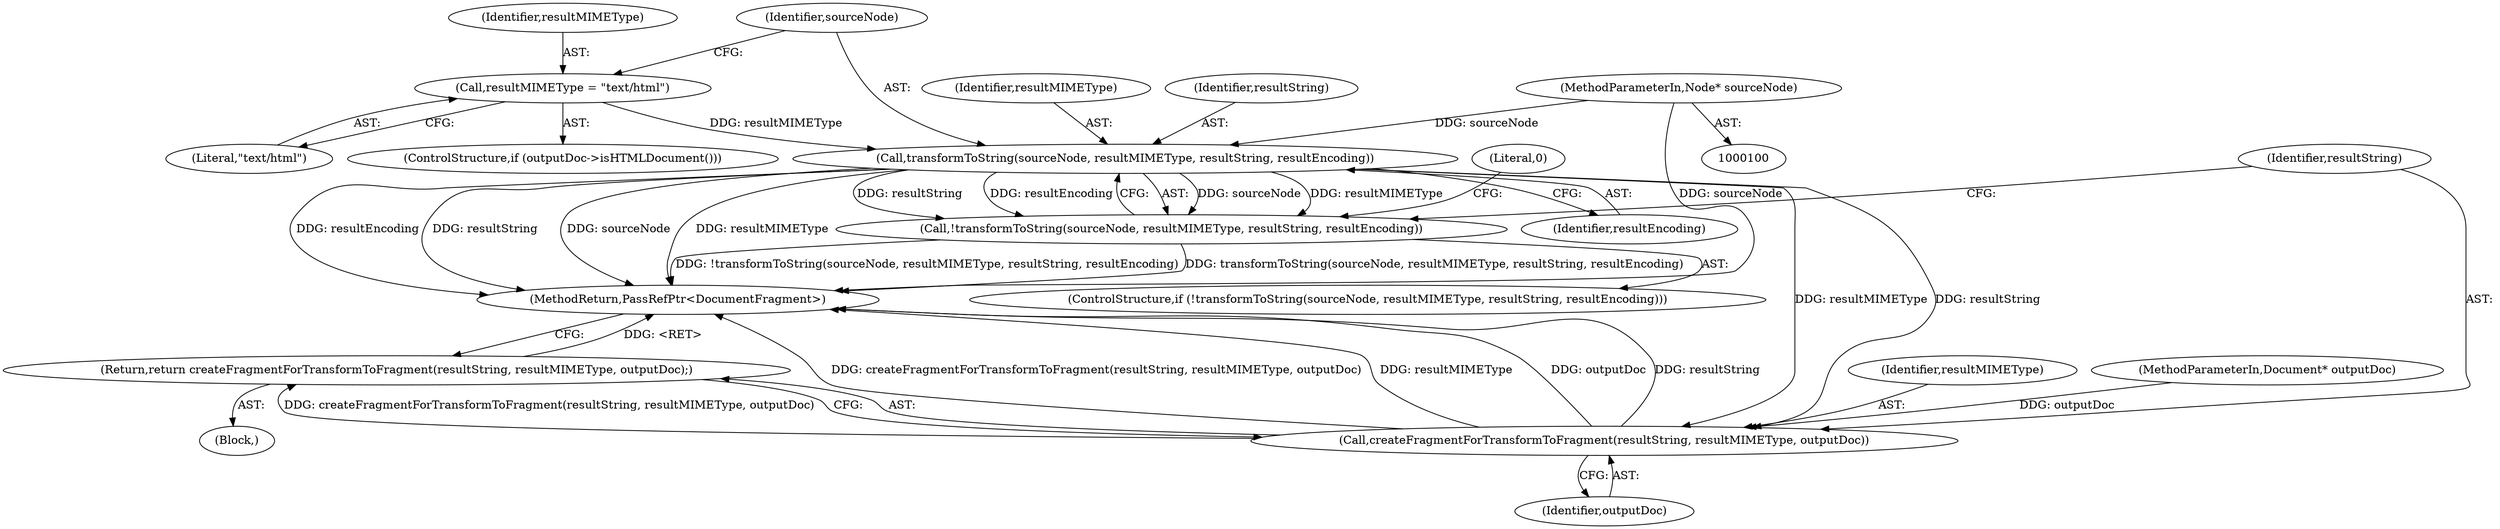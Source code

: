 digraph "0_Chrome_73edae623529f04c668268de49d00324b96166a2_10@pointer" {
"1000114" [label="(Call,transformToString(sourceNode, resultMIMEType, resultString, resultEncoding))"];
"1000101" [label="(MethodParameterIn,Node* sourceNode)"];
"1000109" [label="(Call,resultMIMEType = \"text/html\")"];
"1000113" [label="(Call,!transformToString(sourceNode, resultMIMEType, resultString, resultEncoding))"];
"1000122" [label="(Call,createFragmentForTransformToFragment(resultString, resultMIMEType, outputDoc))"];
"1000121" [label="(Return,return createFragmentForTransformToFragment(resultString, resultMIMEType, outputDoc);)"];
"1000125" [label="(Identifier,outputDoc)"];
"1000122" [label="(Call,createFragmentForTransformToFragment(resultString, resultMIMEType, outputDoc))"];
"1000123" [label="(Identifier,resultString)"];
"1000114" [label="(Call,transformToString(sourceNode, resultMIMEType, resultString, resultEncoding))"];
"1000112" [label="(ControlStructure,if (!transformToString(sourceNode, resultMIMEType, resultString, resultEncoding)))"];
"1000103" [label="(Block,)"];
"1000109" [label="(Call,resultMIMEType = \"text/html\")"];
"1000126" [label="(MethodReturn,PassRefPtr<DocumentFragment>)"];
"1000110" [label="(Identifier,resultMIMEType)"];
"1000124" [label="(Identifier,resultMIMEType)"];
"1000113" [label="(Call,!transformToString(sourceNode, resultMIMEType, resultString, resultEncoding))"];
"1000117" [label="(Identifier,resultString)"];
"1000107" [label="(ControlStructure,if (outputDoc->isHTMLDocument()))"];
"1000120" [label="(Literal,0)"];
"1000121" [label="(Return,return createFragmentForTransformToFragment(resultString, resultMIMEType, outputDoc);)"];
"1000115" [label="(Identifier,sourceNode)"];
"1000116" [label="(Identifier,resultMIMEType)"];
"1000102" [label="(MethodParameterIn,Document* outputDoc)"];
"1000101" [label="(MethodParameterIn,Node* sourceNode)"];
"1000111" [label="(Literal,\"text/html\")"];
"1000118" [label="(Identifier,resultEncoding)"];
"1000114" -> "1000113"  [label="AST: "];
"1000114" -> "1000118"  [label="CFG: "];
"1000115" -> "1000114"  [label="AST: "];
"1000116" -> "1000114"  [label="AST: "];
"1000117" -> "1000114"  [label="AST: "];
"1000118" -> "1000114"  [label="AST: "];
"1000113" -> "1000114"  [label="CFG: "];
"1000114" -> "1000126"  [label="DDG: resultString"];
"1000114" -> "1000126"  [label="DDG: sourceNode"];
"1000114" -> "1000126"  [label="DDG: resultEncoding"];
"1000114" -> "1000126"  [label="DDG: resultMIMEType"];
"1000114" -> "1000113"  [label="DDG: sourceNode"];
"1000114" -> "1000113"  [label="DDG: resultMIMEType"];
"1000114" -> "1000113"  [label="DDG: resultString"];
"1000114" -> "1000113"  [label="DDG: resultEncoding"];
"1000101" -> "1000114"  [label="DDG: sourceNode"];
"1000109" -> "1000114"  [label="DDG: resultMIMEType"];
"1000114" -> "1000122"  [label="DDG: resultString"];
"1000114" -> "1000122"  [label="DDG: resultMIMEType"];
"1000101" -> "1000100"  [label="AST: "];
"1000101" -> "1000126"  [label="DDG: sourceNode"];
"1000109" -> "1000107"  [label="AST: "];
"1000109" -> "1000111"  [label="CFG: "];
"1000110" -> "1000109"  [label="AST: "];
"1000111" -> "1000109"  [label="AST: "];
"1000115" -> "1000109"  [label="CFG: "];
"1000113" -> "1000112"  [label="AST: "];
"1000120" -> "1000113"  [label="CFG: "];
"1000123" -> "1000113"  [label="CFG: "];
"1000113" -> "1000126"  [label="DDG: transformToString(sourceNode, resultMIMEType, resultString, resultEncoding)"];
"1000113" -> "1000126"  [label="DDG: !transformToString(sourceNode, resultMIMEType, resultString, resultEncoding)"];
"1000122" -> "1000121"  [label="AST: "];
"1000122" -> "1000125"  [label="CFG: "];
"1000123" -> "1000122"  [label="AST: "];
"1000124" -> "1000122"  [label="AST: "];
"1000125" -> "1000122"  [label="AST: "];
"1000121" -> "1000122"  [label="CFG: "];
"1000122" -> "1000126"  [label="DDG: outputDoc"];
"1000122" -> "1000126"  [label="DDG: resultString"];
"1000122" -> "1000126"  [label="DDG: createFragmentForTransformToFragment(resultString, resultMIMEType, outputDoc)"];
"1000122" -> "1000126"  [label="DDG: resultMIMEType"];
"1000122" -> "1000121"  [label="DDG: createFragmentForTransformToFragment(resultString, resultMIMEType, outputDoc)"];
"1000102" -> "1000122"  [label="DDG: outputDoc"];
"1000121" -> "1000103"  [label="AST: "];
"1000126" -> "1000121"  [label="CFG: "];
"1000121" -> "1000126"  [label="DDG: <RET>"];
}
